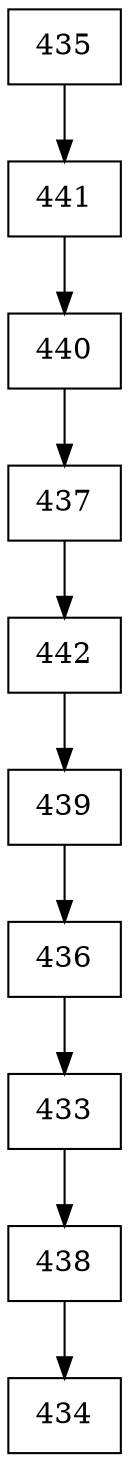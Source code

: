 digraph G {
  node [shape=record];
  node0 [label="{435}"];
  node0 -> node1;
  node1 [label="{441}"];
  node1 -> node2;
  node2 [label="{440}"];
  node2 -> node3;
  node3 [label="{437}"];
  node3 -> node4;
  node4 [label="{442}"];
  node4 -> node5;
  node5 [label="{439}"];
  node5 -> node6;
  node6 [label="{436}"];
  node6 -> node7;
  node7 [label="{433}"];
  node7 -> node8;
  node8 [label="{438}"];
  node8 -> node9;
  node9 [label="{434}"];
}

